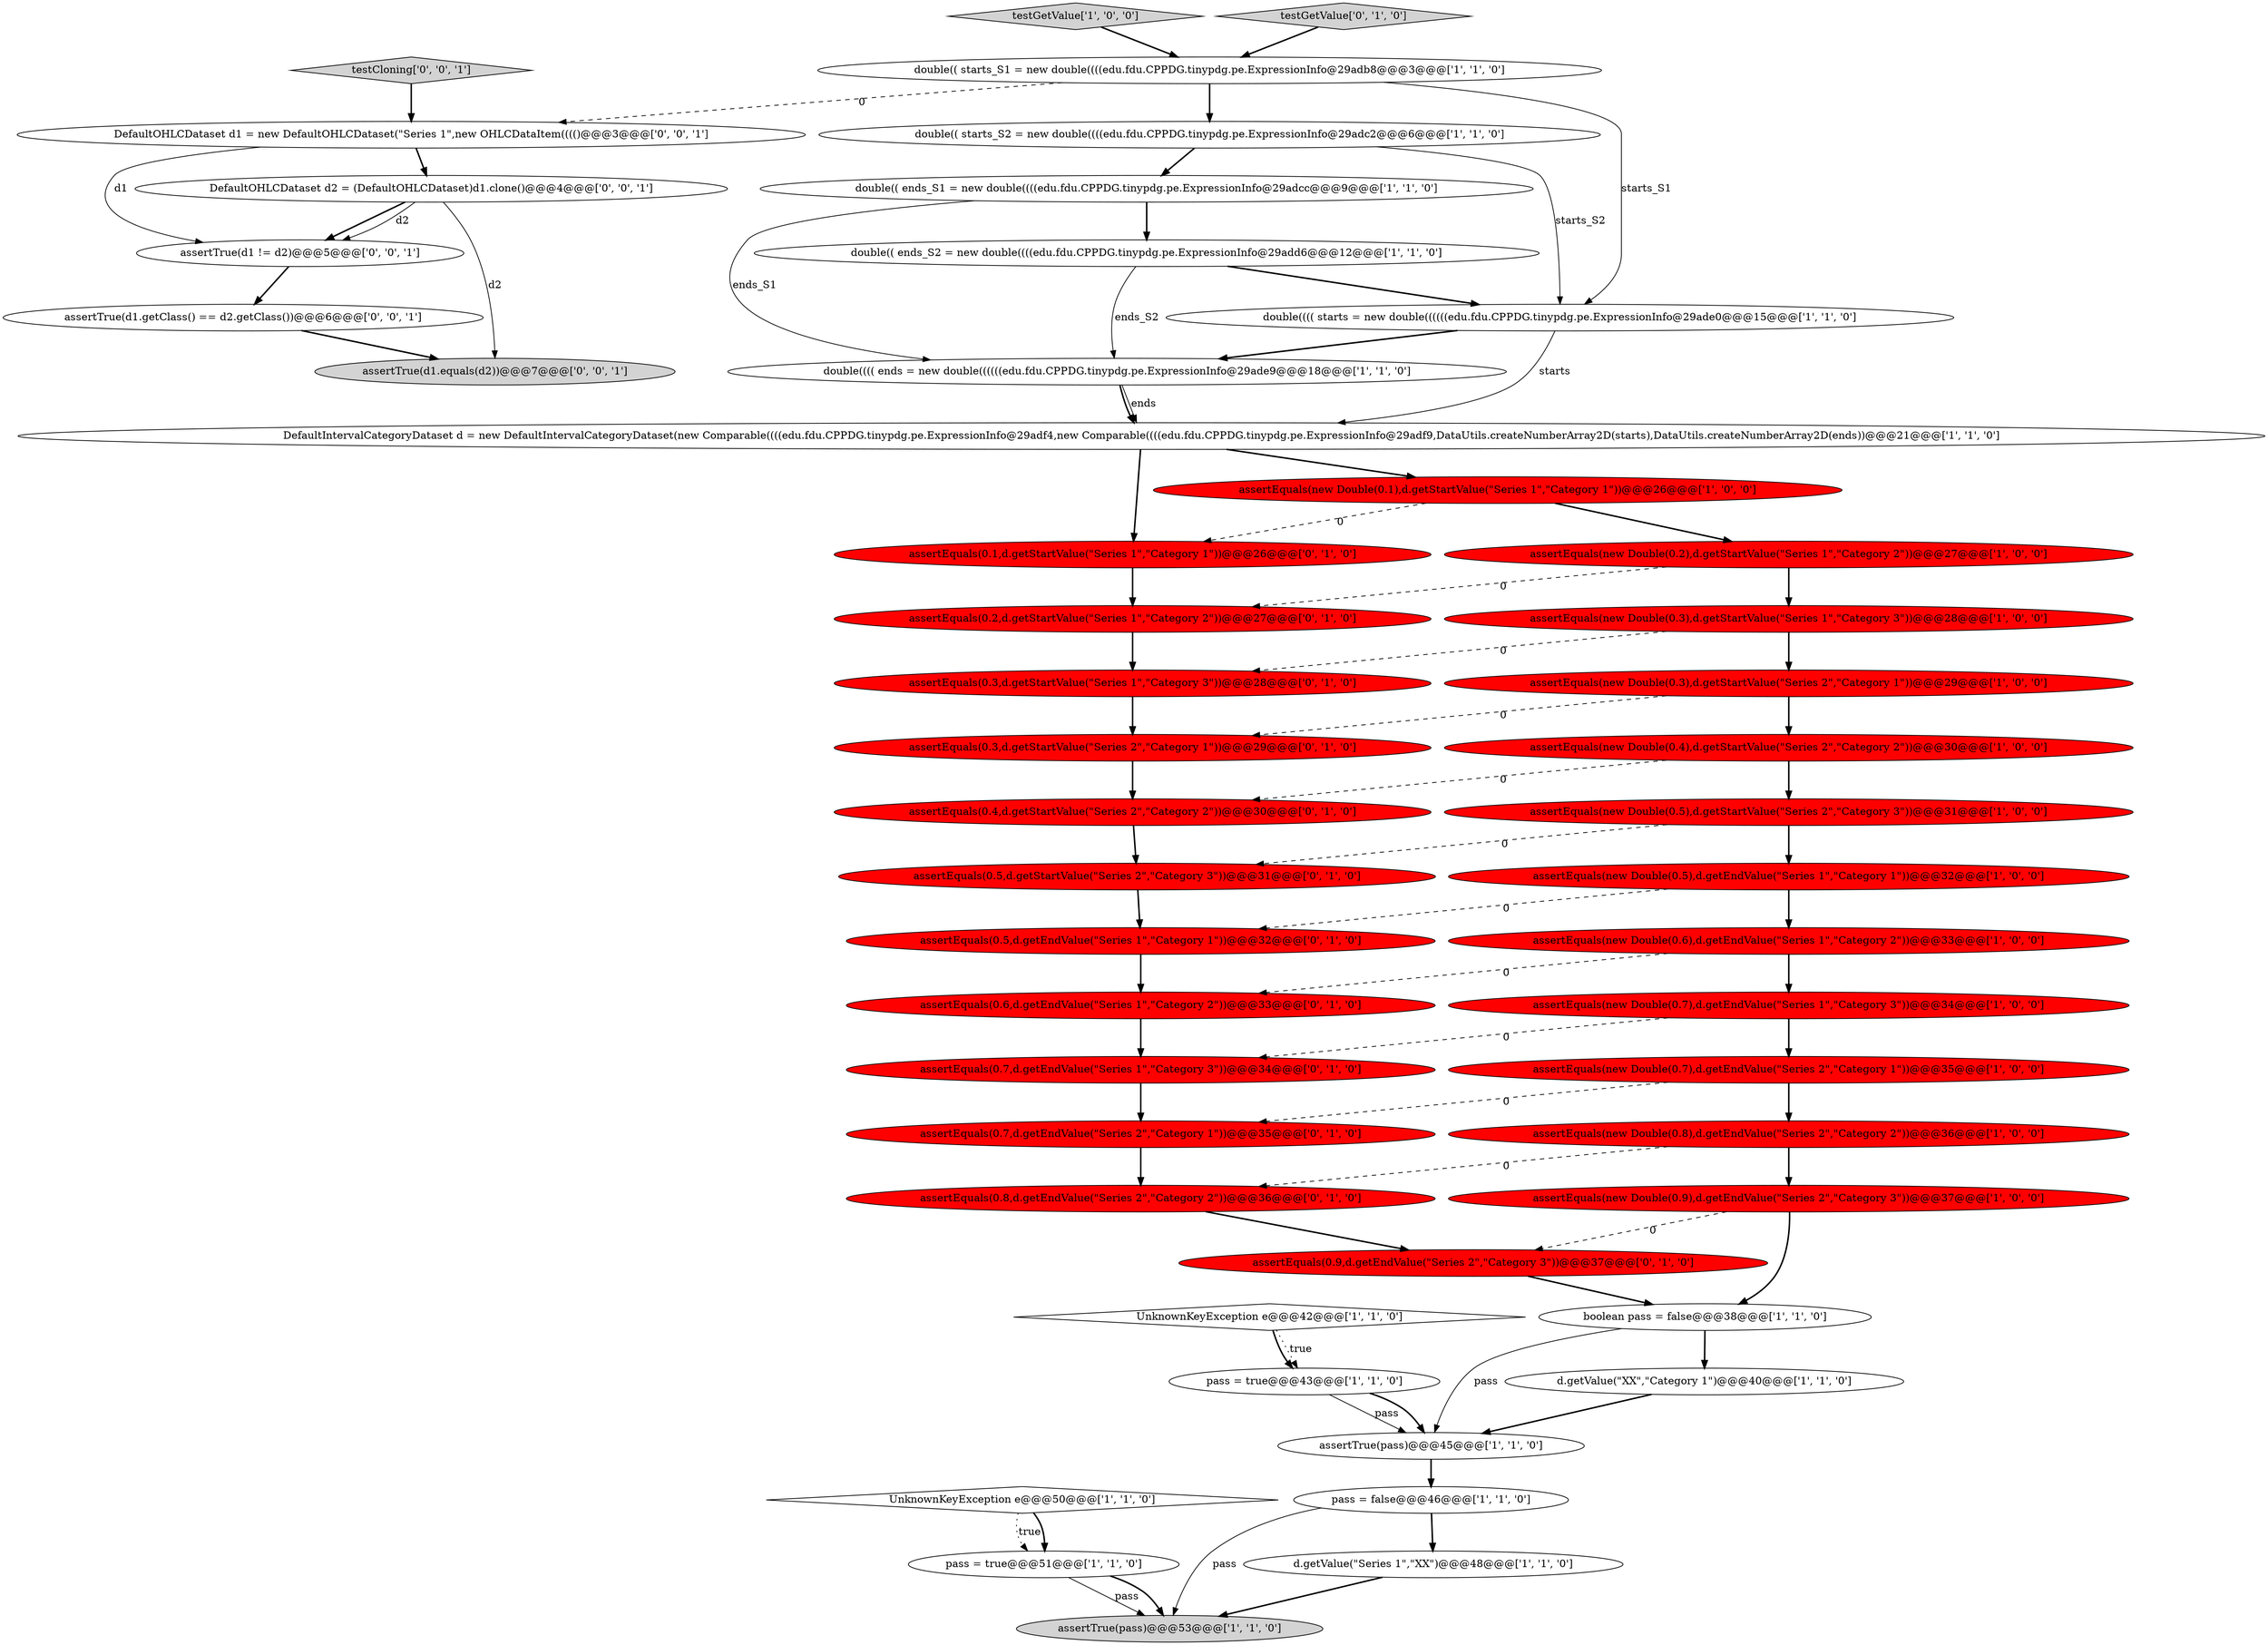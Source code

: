 digraph {
35 [style = filled, label = "assertEquals(0.7,d.getEndValue(\"Series 2\",\"Category 1\"))@@@35@@@['0', '1', '0']", fillcolor = red, shape = ellipse image = "AAA1AAABBB2BBB"];
36 [style = filled, label = "assertEquals(0.5,d.getStartValue(\"Series 2\",\"Category 3\"))@@@31@@@['0', '1', '0']", fillcolor = red, shape = ellipse image = "AAA1AAABBB2BBB"];
47 [style = filled, label = "assertTrue(d1 != d2)@@@5@@@['0', '0', '1']", fillcolor = white, shape = ellipse image = "AAA0AAABBB3BBB"];
23 [style = filled, label = "assertEquals(new Double(0.7),d.getEndValue(\"Series 1\",\"Category 3\"))@@@34@@@['1', '0', '0']", fillcolor = red, shape = ellipse image = "AAA1AAABBB1BBB"];
37 [style = filled, label = "assertEquals(0.5,d.getEndValue(\"Series 1\",\"Category 1\"))@@@32@@@['0', '1', '0']", fillcolor = red, shape = ellipse image = "AAA1AAABBB2BBB"];
2 [style = filled, label = "assertEquals(new Double(0.8),d.getEndValue(\"Series 2\",\"Category 2\"))@@@36@@@['1', '0', '0']", fillcolor = red, shape = ellipse image = "AAA1AAABBB1BBB"];
39 [style = filled, label = "assertEquals(0.9,d.getEndValue(\"Series 2\",\"Category 3\"))@@@37@@@['0', '1', '0']", fillcolor = red, shape = ellipse image = "AAA1AAABBB2BBB"];
45 [style = filled, label = "DefaultOHLCDataset d1 = new DefaultOHLCDataset(\"Series 1\",new OHLCDataItem(((()@@@3@@@['0', '0', '1']", fillcolor = white, shape = ellipse image = "AAA0AAABBB3BBB"];
28 [style = filled, label = "assertEquals(new Double(0.7),d.getEndValue(\"Series 2\",\"Category 1\"))@@@35@@@['1', '0', '0']", fillcolor = red, shape = ellipse image = "AAA1AAABBB1BBB"];
32 [style = filled, label = "assertEquals(0.8,d.getEndValue(\"Series 2\",\"Category 2\"))@@@36@@@['0', '1', '0']", fillcolor = red, shape = ellipse image = "AAA1AAABBB2BBB"];
1 [style = filled, label = "assertEquals(new Double(0.4),d.getStartValue(\"Series 2\",\"Category 2\"))@@@30@@@['1', '0', '0']", fillcolor = red, shape = ellipse image = "AAA1AAABBB1BBB"];
18 [style = filled, label = "assertTrue(pass)@@@53@@@['1', '1', '0']", fillcolor = lightgray, shape = ellipse image = "AAA0AAABBB1BBB"];
22 [style = filled, label = "assertEquals(new Double(0.9),d.getEndValue(\"Series 2\",\"Category 3\"))@@@37@@@['1', '0', '0']", fillcolor = red, shape = ellipse image = "AAA1AAABBB1BBB"];
46 [style = filled, label = "DefaultOHLCDataset d2 = (DefaultOHLCDataset)d1.clone()@@@4@@@['0', '0', '1']", fillcolor = white, shape = ellipse image = "AAA0AAABBB3BBB"];
12 [style = filled, label = "boolean pass = false@@@38@@@['1', '1', '0']", fillcolor = white, shape = ellipse image = "AAA0AAABBB1BBB"];
41 [style = filled, label = "assertEquals(0.3,d.getStartValue(\"Series 1\",\"Category 3\"))@@@28@@@['0', '1', '0']", fillcolor = red, shape = ellipse image = "AAA1AAABBB2BBB"];
14 [style = filled, label = "assertTrue(pass)@@@45@@@['1', '1', '0']", fillcolor = white, shape = ellipse image = "AAA0AAABBB1BBB"];
25 [style = filled, label = "assertEquals(new Double(0.3),d.getStartValue(\"Series 2\",\"Category 1\"))@@@29@@@['1', '0', '0']", fillcolor = red, shape = ellipse image = "AAA1AAABBB1BBB"];
17 [style = filled, label = "assertEquals(new Double(0.2),d.getStartValue(\"Series 1\",\"Category 2\"))@@@27@@@['1', '0', '0']", fillcolor = red, shape = ellipse image = "AAA1AAABBB1BBB"];
27 [style = filled, label = "double(( starts_S1 = new double((((edu.fdu.CPPDG.tinypdg.pe.ExpressionInfo@29adb8@@@3@@@['1', '1', '0']", fillcolor = white, shape = ellipse image = "AAA0AAABBB1BBB"];
21 [style = filled, label = "assertEquals(new Double(0.5),d.getEndValue(\"Series 1\",\"Category 1\"))@@@32@@@['1', '0', '0']", fillcolor = red, shape = ellipse image = "AAA1AAABBB1BBB"];
38 [style = filled, label = "assertEquals(0.6,d.getEndValue(\"Series 1\",\"Category 2\"))@@@33@@@['0', '1', '0']", fillcolor = red, shape = ellipse image = "AAA1AAABBB2BBB"];
10 [style = filled, label = "double(( ends_S1 = new double((((edu.fdu.CPPDG.tinypdg.pe.ExpressionInfo@29adcc@@@9@@@['1', '1', '0']", fillcolor = white, shape = ellipse image = "AAA0AAABBB1BBB"];
24 [style = filled, label = "double(( starts_S2 = new double((((edu.fdu.CPPDG.tinypdg.pe.ExpressionInfo@29adc2@@@6@@@['1', '1', '0']", fillcolor = white, shape = ellipse image = "AAA0AAABBB1BBB"];
33 [style = filled, label = "assertEquals(0.3,d.getStartValue(\"Series 2\",\"Category 1\"))@@@29@@@['0', '1', '0']", fillcolor = red, shape = ellipse image = "AAA1AAABBB2BBB"];
9 [style = filled, label = "double(((( ends = new double((((((edu.fdu.CPPDG.tinypdg.pe.ExpressionInfo@29ade9@@@18@@@['1', '1', '0']", fillcolor = white, shape = ellipse image = "AAA0AAABBB1BBB"];
11 [style = filled, label = "double(( ends_S2 = new double((((edu.fdu.CPPDG.tinypdg.pe.ExpressionInfo@29add6@@@12@@@['1', '1', '0']", fillcolor = white, shape = ellipse image = "AAA0AAABBB1BBB"];
8 [style = filled, label = "pass = false@@@46@@@['1', '1', '0']", fillcolor = white, shape = ellipse image = "AAA0AAABBB1BBB"];
29 [style = filled, label = "UnknownKeyException e@@@42@@@['1', '1', '0']", fillcolor = white, shape = diamond image = "AAA0AAABBB1BBB"];
31 [style = filled, label = "assertEquals(0.7,d.getEndValue(\"Series 1\",\"Category 3\"))@@@34@@@['0', '1', '0']", fillcolor = red, shape = ellipse image = "AAA1AAABBB2BBB"];
30 [style = filled, label = "assertEquals(0.1,d.getStartValue(\"Series 1\",\"Category 1\"))@@@26@@@['0', '1', '0']", fillcolor = red, shape = ellipse image = "AAA1AAABBB2BBB"];
0 [style = filled, label = "d.getValue(\"Series 1\",\"XX\")@@@48@@@['1', '1', '0']", fillcolor = white, shape = ellipse image = "AAA0AAABBB1BBB"];
34 [style = filled, label = "assertEquals(0.4,d.getStartValue(\"Series 2\",\"Category 2\"))@@@30@@@['0', '1', '0']", fillcolor = red, shape = ellipse image = "AAA1AAABBB2BBB"];
5 [style = filled, label = "testGetValue['1', '0', '0']", fillcolor = lightgray, shape = diamond image = "AAA0AAABBB1BBB"];
48 [style = filled, label = "testCloning['0', '0', '1']", fillcolor = lightgray, shape = diamond image = "AAA0AAABBB3BBB"];
3 [style = filled, label = "d.getValue(\"XX\",\"Category 1\")@@@40@@@['1', '1', '0']", fillcolor = white, shape = ellipse image = "AAA0AAABBB1BBB"];
20 [style = filled, label = "DefaultIntervalCategoryDataset d = new DefaultIntervalCategoryDataset(new Comparable((((edu.fdu.CPPDG.tinypdg.pe.ExpressionInfo@29adf4,new Comparable((((edu.fdu.CPPDG.tinypdg.pe.ExpressionInfo@29adf9,DataUtils.createNumberArray2D(starts),DataUtils.createNumberArray2D(ends))@@@21@@@['1', '1', '0']", fillcolor = white, shape = ellipse image = "AAA0AAABBB1BBB"];
7 [style = filled, label = "assertEquals(new Double(0.1),d.getStartValue(\"Series 1\",\"Category 1\"))@@@26@@@['1', '0', '0']", fillcolor = red, shape = ellipse image = "AAA1AAABBB1BBB"];
19 [style = filled, label = "assertEquals(new Double(0.3),d.getStartValue(\"Series 1\",\"Category 3\"))@@@28@@@['1', '0', '0']", fillcolor = red, shape = ellipse image = "AAA1AAABBB1BBB"];
6 [style = filled, label = "pass = true@@@51@@@['1', '1', '0']", fillcolor = white, shape = ellipse image = "AAA0AAABBB1BBB"];
4 [style = filled, label = "assertEquals(new Double(0.6),d.getEndValue(\"Series 1\",\"Category 2\"))@@@33@@@['1', '0', '0']", fillcolor = red, shape = ellipse image = "AAA1AAABBB1BBB"];
42 [style = filled, label = "assertEquals(0.2,d.getStartValue(\"Series 1\",\"Category 2\"))@@@27@@@['0', '1', '0']", fillcolor = red, shape = ellipse image = "AAA1AAABBB2BBB"];
26 [style = filled, label = "double(((( starts = new double((((((edu.fdu.CPPDG.tinypdg.pe.ExpressionInfo@29ade0@@@15@@@['1', '1', '0']", fillcolor = white, shape = ellipse image = "AAA0AAABBB1BBB"];
40 [style = filled, label = "testGetValue['0', '1', '0']", fillcolor = lightgray, shape = diamond image = "AAA0AAABBB2BBB"];
13 [style = filled, label = "UnknownKeyException e@@@50@@@['1', '1', '0']", fillcolor = white, shape = diamond image = "AAA0AAABBB1BBB"];
43 [style = filled, label = "assertTrue(d1.equals(d2))@@@7@@@['0', '0', '1']", fillcolor = lightgray, shape = ellipse image = "AAA0AAABBB3BBB"];
44 [style = filled, label = "assertTrue(d1.getClass() == d2.getClass())@@@6@@@['0', '0', '1']", fillcolor = white, shape = ellipse image = "AAA0AAABBB3BBB"];
16 [style = filled, label = "pass = true@@@43@@@['1', '1', '0']", fillcolor = white, shape = ellipse image = "AAA0AAABBB1BBB"];
15 [style = filled, label = "assertEquals(new Double(0.5),d.getStartValue(\"Series 2\",\"Category 3\"))@@@31@@@['1', '0', '0']", fillcolor = red, shape = ellipse image = "AAA1AAABBB1BBB"];
24->10 [style = bold, label=""];
24->26 [style = solid, label="starts_S2"];
13->6 [style = dotted, label="true"];
42->41 [style = bold, label=""];
6->18 [style = solid, label="pass"];
25->1 [style = bold, label=""];
16->14 [style = solid, label="pass"];
7->17 [style = bold, label=""];
4->38 [style = dashed, label="0"];
15->21 [style = bold, label=""];
6->18 [style = bold, label=""];
1->15 [style = bold, label=""];
23->31 [style = dashed, label="0"];
30->42 [style = bold, label=""];
3->14 [style = bold, label=""];
1->34 [style = dashed, label="0"];
25->33 [style = dashed, label="0"];
2->32 [style = dashed, label="0"];
35->32 [style = bold, label=""];
26->9 [style = bold, label=""];
9->20 [style = bold, label=""];
21->37 [style = dashed, label="0"];
32->39 [style = bold, label=""];
28->35 [style = dashed, label="0"];
38->31 [style = bold, label=""];
46->47 [style = bold, label=""];
46->47 [style = solid, label="d2"];
17->42 [style = dashed, label="0"];
15->36 [style = dashed, label="0"];
17->19 [style = bold, label=""];
19->25 [style = bold, label=""];
44->43 [style = bold, label=""];
27->26 [style = solid, label="starts_S1"];
19->41 [style = dashed, label="0"];
23->28 [style = bold, label=""];
8->0 [style = bold, label=""];
28->2 [style = bold, label=""];
10->9 [style = solid, label="ends_S1"];
45->47 [style = solid, label="d1"];
48->45 [style = bold, label=""];
31->35 [style = bold, label=""];
12->14 [style = solid, label="pass"];
8->18 [style = solid, label="pass"];
40->27 [style = bold, label=""];
22->12 [style = bold, label=""];
37->38 [style = bold, label=""];
9->20 [style = solid, label="ends"];
34->36 [style = bold, label=""];
7->30 [style = dashed, label="0"];
39->12 [style = bold, label=""];
22->39 [style = dashed, label="0"];
47->44 [style = bold, label=""];
16->14 [style = bold, label=""];
0->18 [style = bold, label=""];
27->24 [style = bold, label=""];
14->8 [style = bold, label=""];
12->3 [style = bold, label=""];
36->37 [style = bold, label=""];
5->27 [style = bold, label=""];
41->33 [style = bold, label=""];
13->6 [style = bold, label=""];
20->7 [style = bold, label=""];
2->22 [style = bold, label=""];
20->30 [style = bold, label=""];
45->46 [style = bold, label=""];
26->20 [style = solid, label="starts"];
46->43 [style = solid, label="d2"];
33->34 [style = bold, label=""];
29->16 [style = bold, label=""];
27->45 [style = dashed, label="0"];
29->16 [style = dotted, label="true"];
4->23 [style = bold, label=""];
11->9 [style = solid, label="ends_S2"];
11->26 [style = bold, label=""];
21->4 [style = bold, label=""];
10->11 [style = bold, label=""];
}
